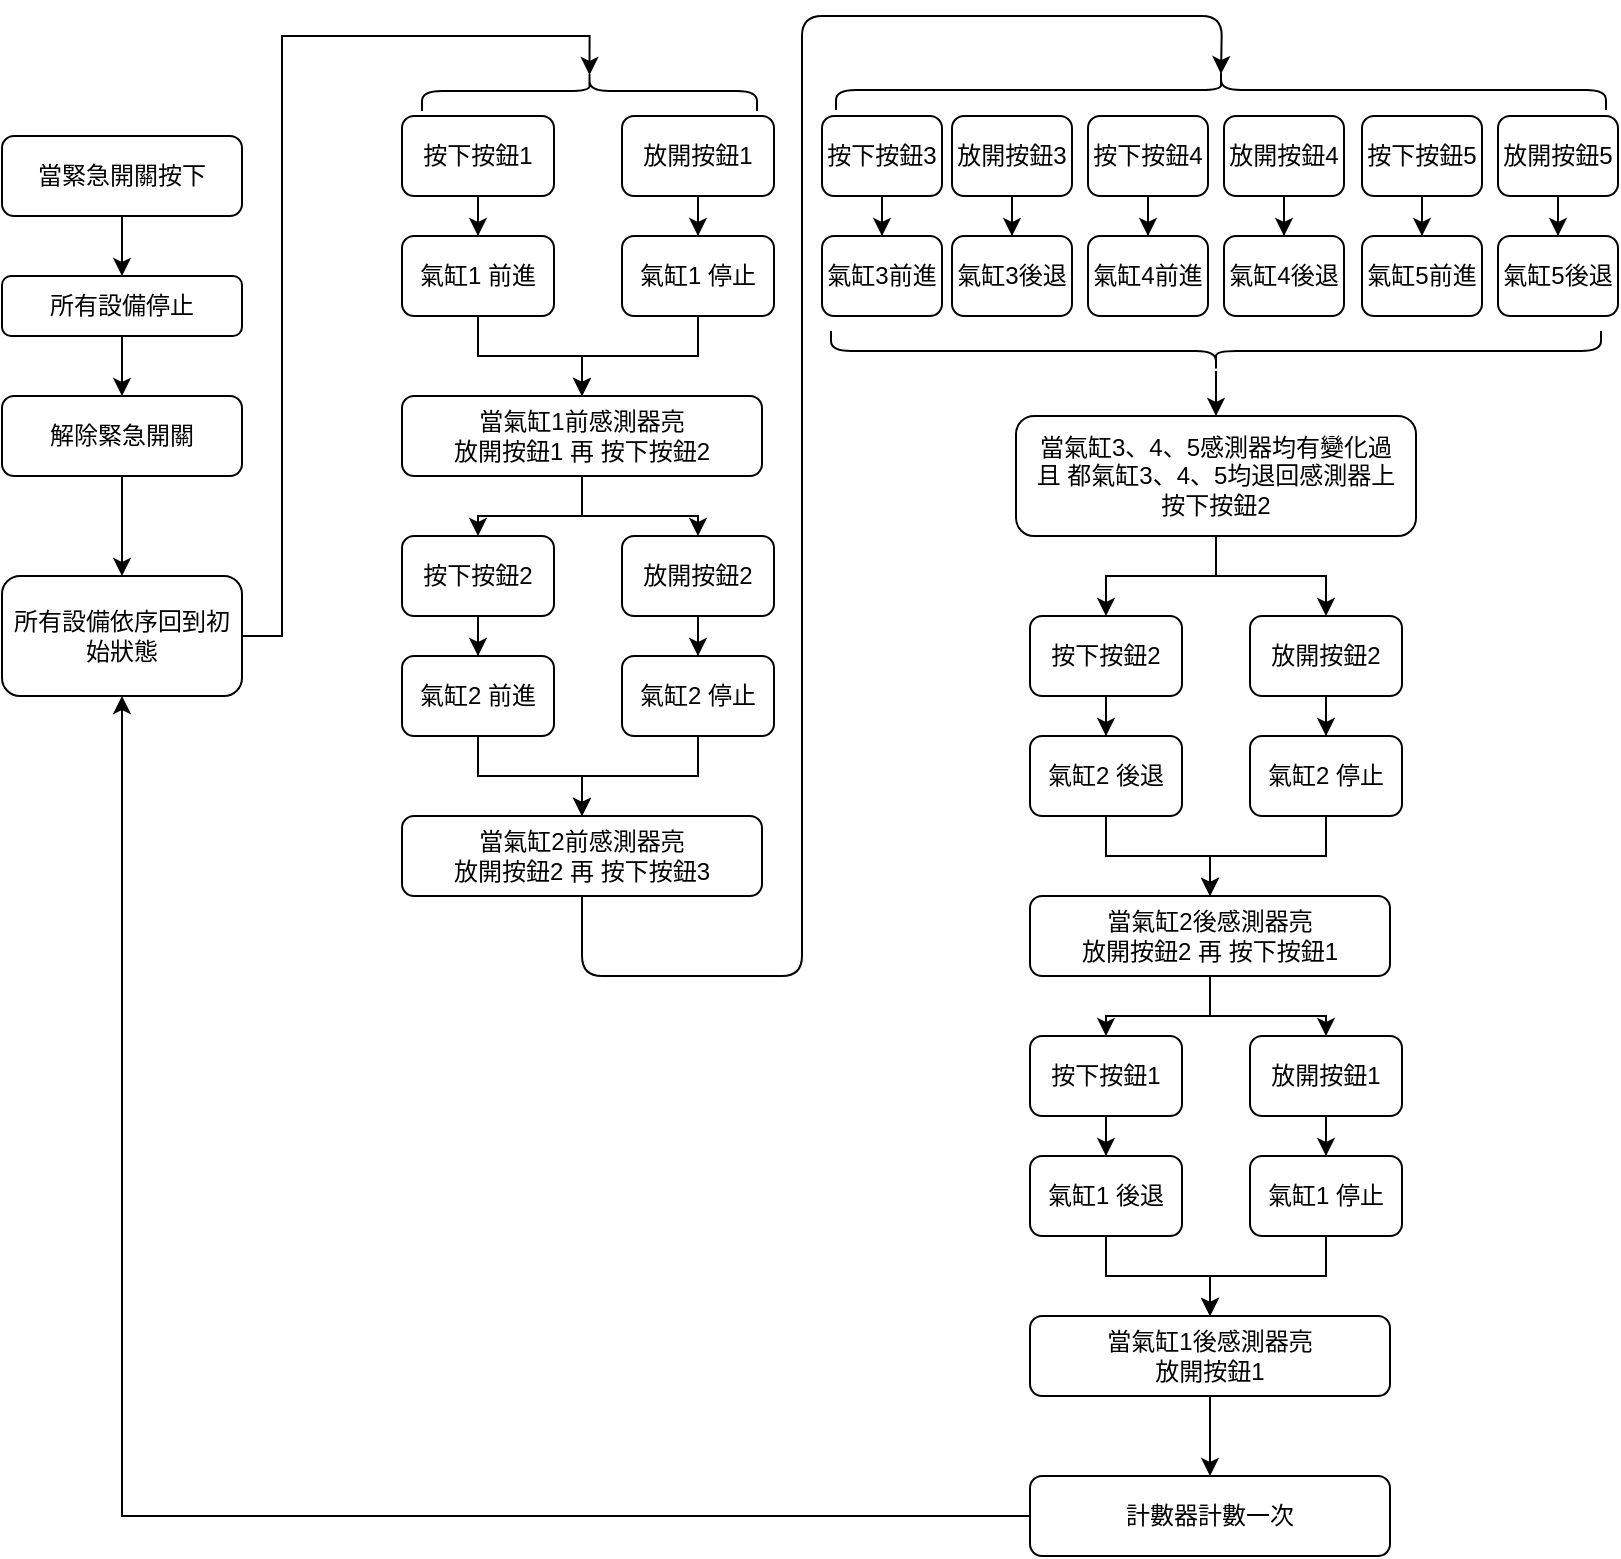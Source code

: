 <mxfile version="13.9.9" type="device"><diagram id="C5RBs43oDa-KdzZeNtuy" name="Page-1"><mxGraphModel dx="842" dy="516" grid="1" gridSize="10" guides="1" tooltips="1" connect="1" arrows="1" fold="1" page="1" pageScale="1" pageWidth="827" pageHeight="1169" math="0" shadow="0"><root><mxCell id="WIyWlLk6GJQsqaUBKTNV-0"/><mxCell id="WIyWlLk6GJQsqaUBKTNV-1" parent="WIyWlLk6GJQsqaUBKTNV-0"/><mxCell id="78cr3pItN0GdauZs8omS-5" value="" style="edgeStyle=orthogonalEdgeStyle;rounded=0;orthogonalLoop=1;jettySize=auto;html=1;" edge="1" parent="WIyWlLk6GJQsqaUBKTNV-1" source="WIyWlLk6GJQsqaUBKTNV-3" target="78cr3pItN0GdauZs8omS-1"><mxGeometry relative="1" as="geometry"/></mxCell><mxCell id="WIyWlLk6GJQsqaUBKTNV-3" value="當緊急開關按下" style="rounded=1;whiteSpace=wrap;html=1;fontSize=12;glass=0;strokeWidth=1;shadow=0;" parent="WIyWlLk6GJQsqaUBKTNV-1" vertex="1"><mxGeometry x="10" y="70" width="120" height="40" as="geometry"/></mxCell><mxCell id="78cr3pItN0GdauZs8omS-4" value="" style="edgeStyle=orthogonalEdgeStyle;rounded=0;orthogonalLoop=1;jettySize=auto;html=1;" edge="1" parent="WIyWlLk6GJQsqaUBKTNV-1" source="78cr3pItN0GdauZs8omS-1" target="78cr3pItN0GdauZs8omS-3"><mxGeometry relative="1" as="geometry"/></mxCell><mxCell id="78cr3pItN0GdauZs8omS-1" value="所有設備停止&lt;br&gt;" style="rounded=1;whiteSpace=wrap;html=1;fontSize=12;glass=0;strokeWidth=1;shadow=0;" vertex="1" parent="WIyWlLk6GJQsqaUBKTNV-1"><mxGeometry x="10" y="140" width="120" height="30" as="geometry"/></mxCell><mxCell id="78cr3pItN0GdauZs8omS-8" value="" style="edgeStyle=orthogonalEdgeStyle;rounded=0;orthogonalLoop=1;jettySize=auto;html=1;" edge="1" parent="WIyWlLk6GJQsqaUBKTNV-1" source="78cr3pItN0GdauZs8omS-3" target="78cr3pItN0GdauZs8omS-6"><mxGeometry relative="1" as="geometry"/></mxCell><mxCell id="78cr3pItN0GdauZs8omS-3" value="&lt;span style=&quot;font-family: &amp;#34;helvetica&amp;#34;&quot;&gt;解除緊急開關&lt;/span&gt;" style="rounded=1;whiteSpace=wrap;html=1;fontSize=12;glass=0;strokeWidth=1;shadow=0;" vertex="1" parent="WIyWlLk6GJQsqaUBKTNV-1"><mxGeometry x="10" y="200" width="120" height="40" as="geometry"/></mxCell><mxCell id="78cr3pItN0GdauZs8omS-88" style="edgeStyle=orthogonalEdgeStyle;rounded=0;orthogonalLoop=1;jettySize=auto;html=1;entryX=0.1;entryY=0.5;entryDx=0;entryDy=0;entryPerimeter=0;" edge="1" parent="WIyWlLk6GJQsqaUBKTNV-1" source="78cr3pItN0GdauZs8omS-6" target="78cr3pItN0GdauZs8omS-89"><mxGeometry relative="1" as="geometry"><mxPoint x="310" y="10" as="targetPoint"/><Array as="points"><mxPoint x="150" y="320"/><mxPoint x="150" y="20"/><mxPoint x="304" y="20"/></Array></mxGeometry></mxCell><mxCell id="78cr3pItN0GdauZs8omS-6" value="所有設備依序回到初始狀態" style="rounded=1;whiteSpace=wrap;html=1;fontSize=12;glass=0;strokeWidth=1;shadow=0;" vertex="1" parent="WIyWlLk6GJQsqaUBKTNV-1"><mxGeometry x="10" y="290" width="120" height="60" as="geometry"/></mxCell><mxCell id="78cr3pItN0GdauZs8omS-18" style="edgeStyle=orthogonalEdgeStyle;rounded=0;orthogonalLoop=1;jettySize=auto;html=1;entryX=0.5;entryY=0;entryDx=0;entryDy=0;" edge="1" parent="WIyWlLk6GJQsqaUBKTNV-1" source="78cr3pItN0GdauZs8omS-9" target="78cr3pItN0GdauZs8omS-17"><mxGeometry relative="1" as="geometry"/></mxCell><mxCell id="78cr3pItN0GdauZs8omS-9" value="氣缸1 前進" style="rounded=1;whiteSpace=wrap;html=1;fontSize=12;glass=0;strokeWidth=1;shadow=0;" vertex="1" parent="WIyWlLk6GJQsqaUBKTNV-1"><mxGeometry x="210" y="120" width="76" height="40" as="geometry"/></mxCell><mxCell id="78cr3pItN0GdauZs8omS-15" value="" style="edgeStyle=orthogonalEdgeStyle;rounded=0;orthogonalLoop=1;jettySize=auto;html=1;" edge="1" parent="WIyWlLk6GJQsqaUBKTNV-1" source="78cr3pItN0GdauZs8omS-10" target="78cr3pItN0GdauZs8omS-9"><mxGeometry relative="1" as="geometry"/></mxCell><mxCell id="78cr3pItN0GdauZs8omS-10" value="按下按鈕1" style="rounded=1;whiteSpace=wrap;html=1;fontSize=12;glass=0;strokeWidth=1;shadow=0;" vertex="1" parent="WIyWlLk6GJQsqaUBKTNV-1"><mxGeometry x="210" y="60" width="76" height="40" as="geometry"/></mxCell><mxCell id="78cr3pItN0GdauZs8omS-19" style="edgeStyle=orthogonalEdgeStyle;rounded=0;orthogonalLoop=1;jettySize=auto;html=1;entryX=0.5;entryY=0;entryDx=0;entryDy=0;" edge="1" parent="WIyWlLk6GJQsqaUBKTNV-1" source="78cr3pItN0GdauZs8omS-13" target="78cr3pItN0GdauZs8omS-17"><mxGeometry relative="1" as="geometry"/></mxCell><mxCell id="78cr3pItN0GdauZs8omS-13" value="氣缸1 停止" style="rounded=1;whiteSpace=wrap;html=1;fontSize=12;glass=0;strokeWidth=1;shadow=0;" vertex="1" parent="WIyWlLk6GJQsqaUBKTNV-1"><mxGeometry x="320" y="120" width="76" height="40" as="geometry"/></mxCell><mxCell id="78cr3pItN0GdauZs8omS-16" value="" style="edgeStyle=orthogonalEdgeStyle;rounded=0;orthogonalLoop=1;jettySize=auto;html=1;" edge="1" parent="WIyWlLk6GJQsqaUBKTNV-1" source="78cr3pItN0GdauZs8omS-14" target="78cr3pItN0GdauZs8omS-13"><mxGeometry relative="1" as="geometry"/></mxCell><mxCell id="78cr3pItN0GdauZs8omS-14" value="放開按鈕1" style="rounded=1;whiteSpace=wrap;html=1;fontSize=12;glass=0;strokeWidth=1;shadow=0;" vertex="1" parent="WIyWlLk6GJQsqaUBKTNV-1"><mxGeometry x="320" y="60" width="76" height="40" as="geometry"/></mxCell><mxCell id="78cr3pItN0GdauZs8omS-26" style="edgeStyle=orthogonalEdgeStyle;rounded=0;orthogonalLoop=1;jettySize=auto;html=1;entryX=0.5;entryY=0;entryDx=0;entryDy=0;" edge="1" parent="WIyWlLk6GJQsqaUBKTNV-1" source="78cr3pItN0GdauZs8omS-17" target="78cr3pItN0GdauZs8omS-22"><mxGeometry relative="1" as="geometry"/></mxCell><mxCell id="78cr3pItN0GdauZs8omS-27" style="edgeStyle=orthogonalEdgeStyle;rounded=0;orthogonalLoop=1;jettySize=auto;html=1;" edge="1" parent="WIyWlLk6GJQsqaUBKTNV-1" source="78cr3pItN0GdauZs8omS-17" target="78cr3pItN0GdauZs8omS-25"><mxGeometry relative="1" as="geometry"/></mxCell><mxCell id="78cr3pItN0GdauZs8omS-17" value="當氣缸1前感測器亮&lt;br&gt;放開按鈕1 再 按下按鈕2" style="rounded=1;whiteSpace=wrap;html=1;fontSize=12;glass=0;strokeWidth=1;shadow=0;" vertex="1" parent="WIyWlLk6GJQsqaUBKTNV-1"><mxGeometry x="210" y="200" width="180" height="40" as="geometry"/></mxCell><mxCell id="78cr3pItN0GdauZs8omS-32" style="edgeStyle=orthogonalEdgeStyle;rounded=0;orthogonalLoop=1;jettySize=auto;html=1;" edge="1" parent="WIyWlLk6GJQsqaUBKTNV-1" source="78cr3pItN0GdauZs8omS-20" target="78cr3pItN0GdauZs8omS-31"><mxGeometry relative="1" as="geometry"/></mxCell><mxCell id="78cr3pItN0GdauZs8omS-20" value="氣缸2 前進" style="rounded=1;whiteSpace=wrap;html=1;fontSize=12;glass=0;strokeWidth=1;shadow=0;" vertex="1" parent="WIyWlLk6GJQsqaUBKTNV-1"><mxGeometry x="210" y="330" width="76" height="40" as="geometry"/></mxCell><mxCell id="78cr3pItN0GdauZs8omS-21" value="" style="edgeStyle=orthogonalEdgeStyle;rounded=0;orthogonalLoop=1;jettySize=auto;html=1;" edge="1" parent="WIyWlLk6GJQsqaUBKTNV-1" source="78cr3pItN0GdauZs8omS-22" target="78cr3pItN0GdauZs8omS-20"><mxGeometry relative="1" as="geometry"/></mxCell><mxCell id="78cr3pItN0GdauZs8omS-22" value="按下按鈕2" style="rounded=1;whiteSpace=wrap;html=1;fontSize=12;glass=0;strokeWidth=1;shadow=0;" vertex="1" parent="WIyWlLk6GJQsqaUBKTNV-1"><mxGeometry x="210" y="270" width="76" height="40" as="geometry"/></mxCell><mxCell id="78cr3pItN0GdauZs8omS-33" style="edgeStyle=orthogonalEdgeStyle;rounded=0;orthogonalLoop=1;jettySize=auto;html=1;entryX=0.5;entryY=0;entryDx=0;entryDy=0;" edge="1" parent="WIyWlLk6GJQsqaUBKTNV-1" source="78cr3pItN0GdauZs8omS-23" target="78cr3pItN0GdauZs8omS-31"><mxGeometry relative="1" as="geometry"/></mxCell><mxCell id="78cr3pItN0GdauZs8omS-23" value="氣缸2 停止" style="rounded=1;whiteSpace=wrap;html=1;fontSize=12;glass=0;strokeWidth=1;shadow=0;" vertex="1" parent="WIyWlLk6GJQsqaUBKTNV-1"><mxGeometry x="320" y="330" width="76" height="40" as="geometry"/></mxCell><mxCell id="78cr3pItN0GdauZs8omS-24" value="" style="edgeStyle=orthogonalEdgeStyle;rounded=0;orthogonalLoop=1;jettySize=auto;html=1;" edge="1" parent="WIyWlLk6GJQsqaUBKTNV-1" source="78cr3pItN0GdauZs8omS-25" target="78cr3pItN0GdauZs8omS-23"><mxGeometry relative="1" as="geometry"/></mxCell><mxCell id="78cr3pItN0GdauZs8omS-25" value="放開按鈕2" style="rounded=1;whiteSpace=wrap;html=1;fontSize=12;glass=0;strokeWidth=1;shadow=0;" vertex="1" parent="WIyWlLk6GJQsqaUBKTNV-1"><mxGeometry x="320" y="270" width="76" height="40" as="geometry"/></mxCell><mxCell id="78cr3pItN0GdauZs8omS-31" value="當氣缸2前感測器亮&lt;br&gt;放開按鈕2 再 按下按鈕3" style="rounded=1;whiteSpace=wrap;html=1;fontSize=12;glass=0;strokeWidth=1;shadow=0;" vertex="1" parent="WIyWlLk6GJQsqaUBKTNV-1"><mxGeometry x="210" y="410" width="180" height="40" as="geometry"/></mxCell><mxCell id="78cr3pItN0GdauZs8omS-35" value="氣缸3前進" style="rounded=1;whiteSpace=wrap;html=1;fontSize=12;glass=0;strokeWidth=1;shadow=0;" vertex="1" parent="WIyWlLk6GJQsqaUBKTNV-1"><mxGeometry x="420" y="120" width="60" height="40" as="geometry"/></mxCell><mxCell id="78cr3pItN0GdauZs8omS-36" value="" style="edgeStyle=orthogonalEdgeStyle;rounded=0;orthogonalLoop=1;jettySize=auto;html=1;" edge="1" parent="WIyWlLk6GJQsqaUBKTNV-1" source="78cr3pItN0GdauZs8omS-37" target="78cr3pItN0GdauZs8omS-35"><mxGeometry relative="1" as="geometry"/></mxCell><mxCell id="78cr3pItN0GdauZs8omS-37" value="按下按鈕3" style="rounded=1;whiteSpace=wrap;html=1;fontSize=12;glass=0;strokeWidth=1;shadow=0;" vertex="1" parent="WIyWlLk6GJQsqaUBKTNV-1"><mxGeometry x="420" y="60" width="60" height="40" as="geometry"/></mxCell><mxCell id="78cr3pItN0GdauZs8omS-38" value="氣缸3後退" style="rounded=1;whiteSpace=wrap;html=1;fontSize=12;glass=0;strokeWidth=1;shadow=0;" vertex="1" parent="WIyWlLk6GJQsqaUBKTNV-1"><mxGeometry x="485" y="120" width="60" height="40" as="geometry"/></mxCell><mxCell id="78cr3pItN0GdauZs8omS-39" value="" style="edgeStyle=orthogonalEdgeStyle;rounded=0;orthogonalLoop=1;jettySize=auto;html=1;" edge="1" parent="WIyWlLk6GJQsqaUBKTNV-1" source="78cr3pItN0GdauZs8omS-40" target="78cr3pItN0GdauZs8omS-38"><mxGeometry relative="1" as="geometry"/></mxCell><mxCell id="78cr3pItN0GdauZs8omS-40" value="放開按鈕3" style="rounded=1;whiteSpace=wrap;html=1;fontSize=12;glass=0;strokeWidth=1;shadow=0;" vertex="1" parent="WIyWlLk6GJQsqaUBKTNV-1"><mxGeometry x="485" y="60" width="60" height="40" as="geometry"/></mxCell><mxCell id="78cr3pItN0GdauZs8omS-46" value="氣缸4前進" style="rounded=1;whiteSpace=wrap;html=1;fontSize=12;glass=0;strokeWidth=1;shadow=0;" vertex="1" parent="WIyWlLk6GJQsqaUBKTNV-1"><mxGeometry x="553" y="120" width="60" height="40" as="geometry"/></mxCell><mxCell id="78cr3pItN0GdauZs8omS-47" value="" style="edgeStyle=orthogonalEdgeStyle;rounded=0;orthogonalLoop=1;jettySize=auto;html=1;" edge="1" parent="WIyWlLk6GJQsqaUBKTNV-1" source="78cr3pItN0GdauZs8omS-48" target="78cr3pItN0GdauZs8omS-46"><mxGeometry relative="1" as="geometry"/></mxCell><mxCell id="78cr3pItN0GdauZs8omS-48" value="按下按鈕4" style="rounded=1;whiteSpace=wrap;html=1;fontSize=12;glass=0;strokeWidth=1;shadow=0;" vertex="1" parent="WIyWlLk6GJQsqaUBKTNV-1"><mxGeometry x="553" y="60" width="60" height="40" as="geometry"/></mxCell><mxCell id="78cr3pItN0GdauZs8omS-49" value="氣缸4後退" style="rounded=1;whiteSpace=wrap;html=1;fontSize=12;glass=0;strokeWidth=1;shadow=0;" vertex="1" parent="WIyWlLk6GJQsqaUBKTNV-1"><mxGeometry x="621" y="120" width="60" height="40" as="geometry"/></mxCell><mxCell id="78cr3pItN0GdauZs8omS-50" value="" style="edgeStyle=orthogonalEdgeStyle;rounded=0;orthogonalLoop=1;jettySize=auto;html=1;" edge="1" parent="WIyWlLk6GJQsqaUBKTNV-1" source="78cr3pItN0GdauZs8omS-51" target="78cr3pItN0GdauZs8omS-49"><mxGeometry relative="1" as="geometry"/></mxCell><mxCell id="78cr3pItN0GdauZs8omS-51" value="放開按鈕4" style="rounded=1;whiteSpace=wrap;html=1;fontSize=12;glass=0;strokeWidth=1;shadow=0;" vertex="1" parent="WIyWlLk6GJQsqaUBKTNV-1"><mxGeometry x="621" y="60" width="60" height="40" as="geometry"/></mxCell><mxCell id="78cr3pItN0GdauZs8omS-52" value="氣缸5前進" style="rounded=1;whiteSpace=wrap;html=1;fontSize=12;glass=0;strokeWidth=1;shadow=0;" vertex="1" parent="WIyWlLk6GJQsqaUBKTNV-1"><mxGeometry x="690" y="120" width="60" height="40" as="geometry"/></mxCell><mxCell id="78cr3pItN0GdauZs8omS-53" value="" style="edgeStyle=orthogonalEdgeStyle;rounded=0;orthogonalLoop=1;jettySize=auto;html=1;" edge="1" parent="WIyWlLk6GJQsqaUBKTNV-1" source="78cr3pItN0GdauZs8omS-54" target="78cr3pItN0GdauZs8omS-52"><mxGeometry relative="1" as="geometry"/></mxCell><mxCell id="78cr3pItN0GdauZs8omS-54" value="按下按鈕5" style="rounded=1;whiteSpace=wrap;html=1;fontSize=12;glass=0;strokeWidth=1;shadow=0;" vertex="1" parent="WIyWlLk6GJQsqaUBKTNV-1"><mxGeometry x="690" y="60" width="60" height="40" as="geometry"/></mxCell><mxCell id="78cr3pItN0GdauZs8omS-55" value="氣缸5後退" style="rounded=1;whiteSpace=wrap;html=1;fontSize=12;glass=0;strokeWidth=1;shadow=0;" vertex="1" parent="WIyWlLk6GJQsqaUBKTNV-1"><mxGeometry x="758" y="120" width="60" height="40" as="geometry"/></mxCell><mxCell id="78cr3pItN0GdauZs8omS-56" value="" style="edgeStyle=orthogonalEdgeStyle;rounded=0;orthogonalLoop=1;jettySize=auto;html=1;" edge="1" parent="WIyWlLk6GJQsqaUBKTNV-1" source="78cr3pItN0GdauZs8omS-57" target="78cr3pItN0GdauZs8omS-55"><mxGeometry relative="1" as="geometry"/></mxCell><mxCell id="78cr3pItN0GdauZs8omS-57" value="放開按鈕5" style="rounded=1;whiteSpace=wrap;html=1;fontSize=12;glass=0;strokeWidth=1;shadow=0;" vertex="1" parent="WIyWlLk6GJQsqaUBKTNV-1"><mxGeometry x="758" y="60" width="60" height="40" as="geometry"/></mxCell><mxCell id="78cr3pItN0GdauZs8omS-84" style="edgeStyle=orthogonalEdgeStyle;rounded=0;orthogonalLoop=1;jettySize=auto;html=1;entryX=0.5;entryY=0;entryDx=0;entryDy=0;" edge="1" parent="WIyWlLk6GJQsqaUBKTNV-1" source="78cr3pItN0GdauZs8omS-58" target="78cr3pItN0GdauZs8omS-62"><mxGeometry relative="1" as="geometry"/></mxCell><mxCell id="78cr3pItN0GdauZs8omS-85" style="edgeStyle=orthogonalEdgeStyle;rounded=0;orthogonalLoop=1;jettySize=auto;html=1;entryX=0.5;entryY=0;entryDx=0;entryDy=0;" edge="1" parent="WIyWlLk6GJQsqaUBKTNV-1" source="78cr3pItN0GdauZs8omS-58" target="78cr3pItN0GdauZs8omS-66"><mxGeometry relative="1" as="geometry"/></mxCell><mxCell id="78cr3pItN0GdauZs8omS-58" value="當氣缸3、4、5感測器均有變化過&lt;br&gt;且 都氣缸3、4、5均退回感測器上&lt;br&gt;按下按鈕2" style="rounded=1;whiteSpace=wrap;html=1;fontSize=12;glass=0;strokeWidth=1;shadow=0;" vertex="1" parent="WIyWlLk6GJQsqaUBKTNV-1"><mxGeometry x="517" y="210" width="200" height="60" as="geometry"/></mxCell><mxCell id="78cr3pItN0GdauZs8omS-59" style="edgeStyle=orthogonalEdgeStyle;rounded=0;orthogonalLoop=1;jettySize=auto;html=1;entryX=0.5;entryY=0;entryDx=0;entryDy=0;" edge="1" parent="WIyWlLk6GJQsqaUBKTNV-1" source="78cr3pItN0GdauZs8omS-60" target="78cr3pItN0GdauZs8omS-69"><mxGeometry relative="1" as="geometry"/></mxCell><mxCell id="78cr3pItN0GdauZs8omS-60" value="氣缸2 後退" style="rounded=1;whiteSpace=wrap;html=1;fontSize=12;glass=0;strokeWidth=1;shadow=0;" vertex="1" parent="WIyWlLk6GJQsqaUBKTNV-1"><mxGeometry x="524" y="370" width="76" height="40" as="geometry"/></mxCell><mxCell id="78cr3pItN0GdauZs8omS-61" value="" style="edgeStyle=orthogonalEdgeStyle;rounded=0;orthogonalLoop=1;jettySize=auto;html=1;" edge="1" parent="WIyWlLk6GJQsqaUBKTNV-1" source="78cr3pItN0GdauZs8omS-62" target="78cr3pItN0GdauZs8omS-60"><mxGeometry relative="1" as="geometry"/></mxCell><mxCell id="78cr3pItN0GdauZs8omS-62" value="按下按鈕2" style="rounded=1;whiteSpace=wrap;html=1;fontSize=12;glass=0;strokeWidth=1;shadow=0;" vertex="1" parent="WIyWlLk6GJQsqaUBKTNV-1"><mxGeometry x="524" y="310" width="76" height="40" as="geometry"/></mxCell><mxCell id="78cr3pItN0GdauZs8omS-63" style="edgeStyle=orthogonalEdgeStyle;rounded=0;orthogonalLoop=1;jettySize=auto;html=1;entryX=0.5;entryY=0;entryDx=0;entryDy=0;" edge="1" parent="WIyWlLk6GJQsqaUBKTNV-1" source="78cr3pItN0GdauZs8omS-64" target="78cr3pItN0GdauZs8omS-69"><mxGeometry relative="1" as="geometry"/></mxCell><mxCell id="78cr3pItN0GdauZs8omS-64" value="氣缸2 停止" style="rounded=1;whiteSpace=wrap;html=1;fontSize=12;glass=0;strokeWidth=1;shadow=0;" vertex="1" parent="WIyWlLk6GJQsqaUBKTNV-1"><mxGeometry x="634" y="370" width="76" height="40" as="geometry"/></mxCell><mxCell id="78cr3pItN0GdauZs8omS-65" value="" style="edgeStyle=orthogonalEdgeStyle;rounded=0;orthogonalLoop=1;jettySize=auto;html=1;" edge="1" parent="WIyWlLk6GJQsqaUBKTNV-1" source="78cr3pItN0GdauZs8omS-66" target="78cr3pItN0GdauZs8omS-64"><mxGeometry relative="1" as="geometry"/></mxCell><mxCell id="78cr3pItN0GdauZs8omS-66" value="放開按鈕2" style="rounded=1;whiteSpace=wrap;html=1;fontSize=12;glass=0;strokeWidth=1;shadow=0;" vertex="1" parent="WIyWlLk6GJQsqaUBKTNV-1"><mxGeometry x="634" y="310" width="76" height="40" as="geometry"/></mxCell><mxCell id="78cr3pItN0GdauZs8omS-67" style="edgeStyle=orthogonalEdgeStyle;rounded=0;orthogonalLoop=1;jettySize=auto;html=1;entryX=0.5;entryY=0;entryDx=0;entryDy=0;" edge="1" parent="WIyWlLk6GJQsqaUBKTNV-1" source="78cr3pItN0GdauZs8omS-69" target="78cr3pItN0GdauZs8omS-73"><mxGeometry relative="1" as="geometry"/></mxCell><mxCell id="78cr3pItN0GdauZs8omS-68" style="edgeStyle=orthogonalEdgeStyle;rounded=0;orthogonalLoop=1;jettySize=auto;html=1;" edge="1" parent="WIyWlLk6GJQsqaUBKTNV-1" source="78cr3pItN0GdauZs8omS-69" target="78cr3pItN0GdauZs8omS-77"><mxGeometry relative="1" as="geometry"/></mxCell><mxCell id="78cr3pItN0GdauZs8omS-69" value="當氣缸2後感測器亮&lt;br&gt;放開按鈕2 再 按下按鈕1" style="rounded=1;whiteSpace=wrap;html=1;fontSize=12;glass=0;strokeWidth=1;shadow=0;" vertex="1" parent="WIyWlLk6GJQsqaUBKTNV-1"><mxGeometry x="524" y="450" width="180" height="40" as="geometry"/></mxCell><mxCell id="78cr3pItN0GdauZs8omS-70" style="edgeStyle=orthogonalEdgeStyle;rounded=0;orthogonalLoop=1;jettySize=auto;html=1;" edge="1" parent="WIyWlLk6GJQsqaUBKTNV-1" source="78cr3pItN0GdauZs8omS-71" target="78cr3pItN0GdauZs8omS-78"><mxGeometry relative="1" as="geometry"/></mxCell><mxCell id="78cr3pItN0GdauZs8omS-71" value="氣缸1 後退" style="rounded=1;whiteSpace=wrap;html=1;fontSize=12;glass=0;strokeWidth=1;shadow=0;" vertex="1" parent="WIyWlLk6GJQsqaUBKTNV-1"><mxGeometry x="524" y="580" width="76" height="40" as="geometry"/></mxCell><mxCell id="78cr3pItN0GdauZs8omS-72" value="" style="edgeStyle=orthogonalEdgeStyle;rounded=0;orthogonalLoop=1;jettySize=auto;html=1;" edge="1" parent="WIyWlLk6GJQsqaUBKTNV-1" source="78cr3pItN0GdauZs8omS-73" target="78cr3pItN0GdauZs8omS-71"><mxGeometry relative="1" as="geometry"/></mxCell><mxCell id="78cr3pItN0GdauZs8omS-73" value="按下按鈕1" style="rounded=1;whiteSpace=wrap;html=1;fontSize=12;glass=0;strokeWidth=1;shadow=0;" vertex="1" parent="WIyWlLk6GJQsqaUBKTNV-1"><mxGeometry x="524" y="520" width="76" height="40" as="geometry"/></mxCell><mxCell id="78cr3pItN0GdauZs8omS-74" style="edgeStyle=orthogonalEdgeStyle;rounded=0;orthogonalLoop=1;jettySize=auto;html=1;entryX=0.5;entryY=0;entryDx=0;entryDy=0;" edge="1" parent="WIyWlLk6GJQsqaUBKTNV-1" source="78cr3pItN0GdauZs8omS-75" target="78cr3pItN0GdauZs8omS-78"><mxGeometry relative="1" as="geometry"/></mxCell><mxCell id="78cr3pItN0GdauZs8omS-75" value="氣缸1 停止" style="rounded=1;whiteSpace=wrap;html=1;fontSize=12;glass=0;strokeWidth=1;shadow=0;" vertex="1" parent="WIyWlLk6GJQsqaUBKTNV-1"><mxGeometry x="634" y="580" width="76" height="40" as="geometry"/></mxCell><mxCell id="78cr3pItN0GdauZs8omS-76" value="" style="edgeStyle=orthogonalEdgeStyle;rounded=0;orthogonalLoop=1;jettySize=auto;html=1;" edge="1" parent="WIyWlLk6GJQsqaUBKTNV-1" source="78cr3pItN0GdauZs8omS-77" target="78cr3pItN0GdauZs8omS-75"><mxGeometry relative="1" as="geometry"/></mxCell><mxCell id="78cr3pItN0GdauZs8omS-77" value="放開按鈕1" style="rounded=1;whiteSpace=wrap;html=1;fontSize=12;glass=0;strokeWidth=1;shadow=0;" vertex="1" parent="WIyWlLk6GJQsqaUBKTNV-1"><mxGeometry x="634" y="520" width="76" height="40" as="geometry"/></mxCell><mxCell id="78cr3pItN0GdauZs8omS-87" value="" style="edgeStyle=orthogonalEdgeStyle;rounded=0;orthogonalLoop=1;jettySize=auto;html=1;" edge="1" parent="WIyWlLk6GJQsqaUBKTNV-1" source="78cr3pItN0GdauZs8omS-78" target="78cr3pItN0GdauZs8omS-86"><mxGeometry relative="1" as="geometry"/></mxCell><mxCell id="78cr3pItN0GdauZs8omS-78" value="當氣缸1後感測器亮&lt;br&gt;放開按鈕1" style="rounded=1;whiteSpace=wrap;html=1;fontSize=12;glass=0;strokeWidth=1;shadow=0;" vertex="1" parent="WIyWlLk6GJQsqaUBKTNV-1"><mxGeometry x="524" y="660" width="180" height="40" as="geometry"/></mxCell><mxCell id="78cr3pItN0GdauZs8omS-79" value="" style="shape=curlyBracket;whiteSpace=wrap;html=1;rounded=1;rotation=90;" vertex="1" parent="WIyWlLk6GJQsqaUBKTNV-1"><mxGeometry x="609.5" y="-145.5" width="20" height="385" as="geometry"/></mxCell><mxCell id="78cr3pItN0GdauZs8omS-80" value="" style="endArrow=classic;html=1;exitX=0.5;exitY=1;exitDx=0;exitDy=0;entryX=0.1;entryY=0.5;entryDx=0;entryDy=0;entryPerimeter=0;" edge="1" parent="WIyWlLk6GJQsqaUBKTNV-1" source="78cr3pItN0GdauZs8omS-31" target="78cr3pItN0GdauZs8omS-79"><mxGeometry width="50" height="50" relative="1" as="geometry"><mxPoint x="400" y="310" as="sourcePoint"/><mxPoint x="650" as="targetPoint"/><Array as="points"><mxPoint x="300" y="490"/><mxPoint x="410" y="490"/><mxPoint x="410" y="10"/><mxPoint x="620" y="10"/></Array></mxGeometry></mxCell><mxCell id="78cr3pItN0GdauZs8omS-82" value="" style="edgeStyle=orthogonalEdgeStyle;rounded=0;orthogonalLoop=1;jettySize=auto;html=1;entryX=0.5;entryY=0;entryDx=0;entryDy=0;" edge="1" parent="WIyWlLk6GJQsqaUBKTNV-1" source="78cr3pItN0GdauZs8omS-81" target="78cr3pItN0GdauZs8omS-58"><mxGeometry relative="1" as="geometry"><mxPoint x="617" y="200" as="targetPoint"/></mxGeometry></mxCell><mxCell id="78cr3pItN0GdauZs8omS-81" value="" style="shape=curlyBracket;whiteSpace=wrap;html=1;rounded=1;rotation=-90;" vertex="1" parent="WIyWlLk6GJQsqaUBKTNV-1"><mxGeometry x="607" y="-15" width="20" height="385" as="geometry"/></mxCell><mxCell id="78cr3pItN0GdauZs8omS-90" style="edgeStyle=orthogonalEdgeStyle;rounded=0;orthogonalLoop=1;jettySize=auto;html=1;entryX=0.5;entryY=1;entryDx=0;entryDy=0;" edge="1" parent="WIyWlLk6GJQsqaUBKTNV-1" source="78cr3pItN0GdauZs8omS-86" target="78cr3pItN0GdauZs8omS-6"><mxGeometry relative="1" as="geometry"/></mxCell><mxCell id="78cr3pItN0GdauZs8omS-86" value="計數器計數一次" style="rounded=1;whiteSpace=wrap;html=1;fontSize=12;glass=0;strokeWidth=1;shadow=0;" vertex="1" parent="WIyWlLk6GJQsqaUBKTNV-1"><mxGeometry x="524" y="740" width="180" height="40" as="geometry"/></mxCell><mxCell id="78cr3pItN0GdauZs8omS-89" value="" style="shape=curlyBracket;whiteSpace=wrap;html=1;rounded=1;rotation=90;" vertex="1" parent="WIyWlLk6GJQsqaUBKTNV-1"><mxGeometry x="293.75" y="-36.25" width="20" height="167.5" as="geometry"/></mxCell></root></mxGraphModel></diagram></mxfile>